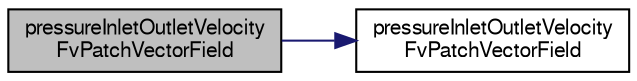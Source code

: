 digraph "pressureInletOutletVelocityFvPatchVectorField"
{
  bgcolor="transparent";
  edge [fontname="FreeSans",fontsize="10",labelfontname="FreeSans",labelfontsize="10"];
  node [fontname="FreeSans",fontsize="10",shape=record];
  rankdir="LR";
  Node15 [label="pressureInletOutletVelocity\lFvPatchVectorField",height=0.2,width=0.4,color="black", fillcolor="grey75", style="filled", fontcolor="black"];
  Node15 -> Node16 [color="midnightblue",fontsize="10",style="solid",fontname="FreeSans"];
  Node16 [label="pressureInletOutletVelocity\lFvPatchVectorField",height=0.2,width=0.4,color="black",URL="$a22226.html#aa39e467ebd762444eb9e3fb3792722b6",tooltip="Construct from patch and internal field. "];
}
